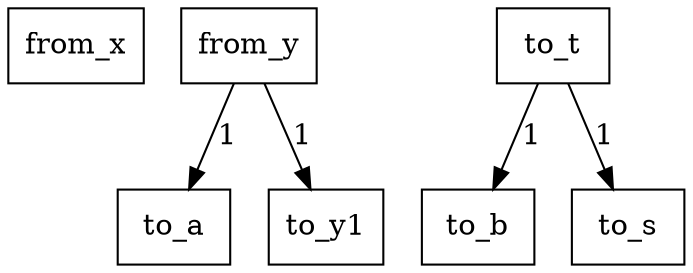 digraph {
    graph [rankdir=TB
          ,bgcolor=transparent];
    node [shape=box
         ,fillcolor=white
         ,style=filled];
    0 [label=<from_x>];
    1 [label=<from_y>];
    2 [label=<to_a>];
    3 [label=<to_b>];
    4 [label=<to_s>];
    5 [label=<to_y1>];
    6 [label=<to_t>];
    1 -> 2 [label=1];
    1 -> 5 [label=1];
    6 -> 3 [label=1];
    6 -> 4 [label=1];
}